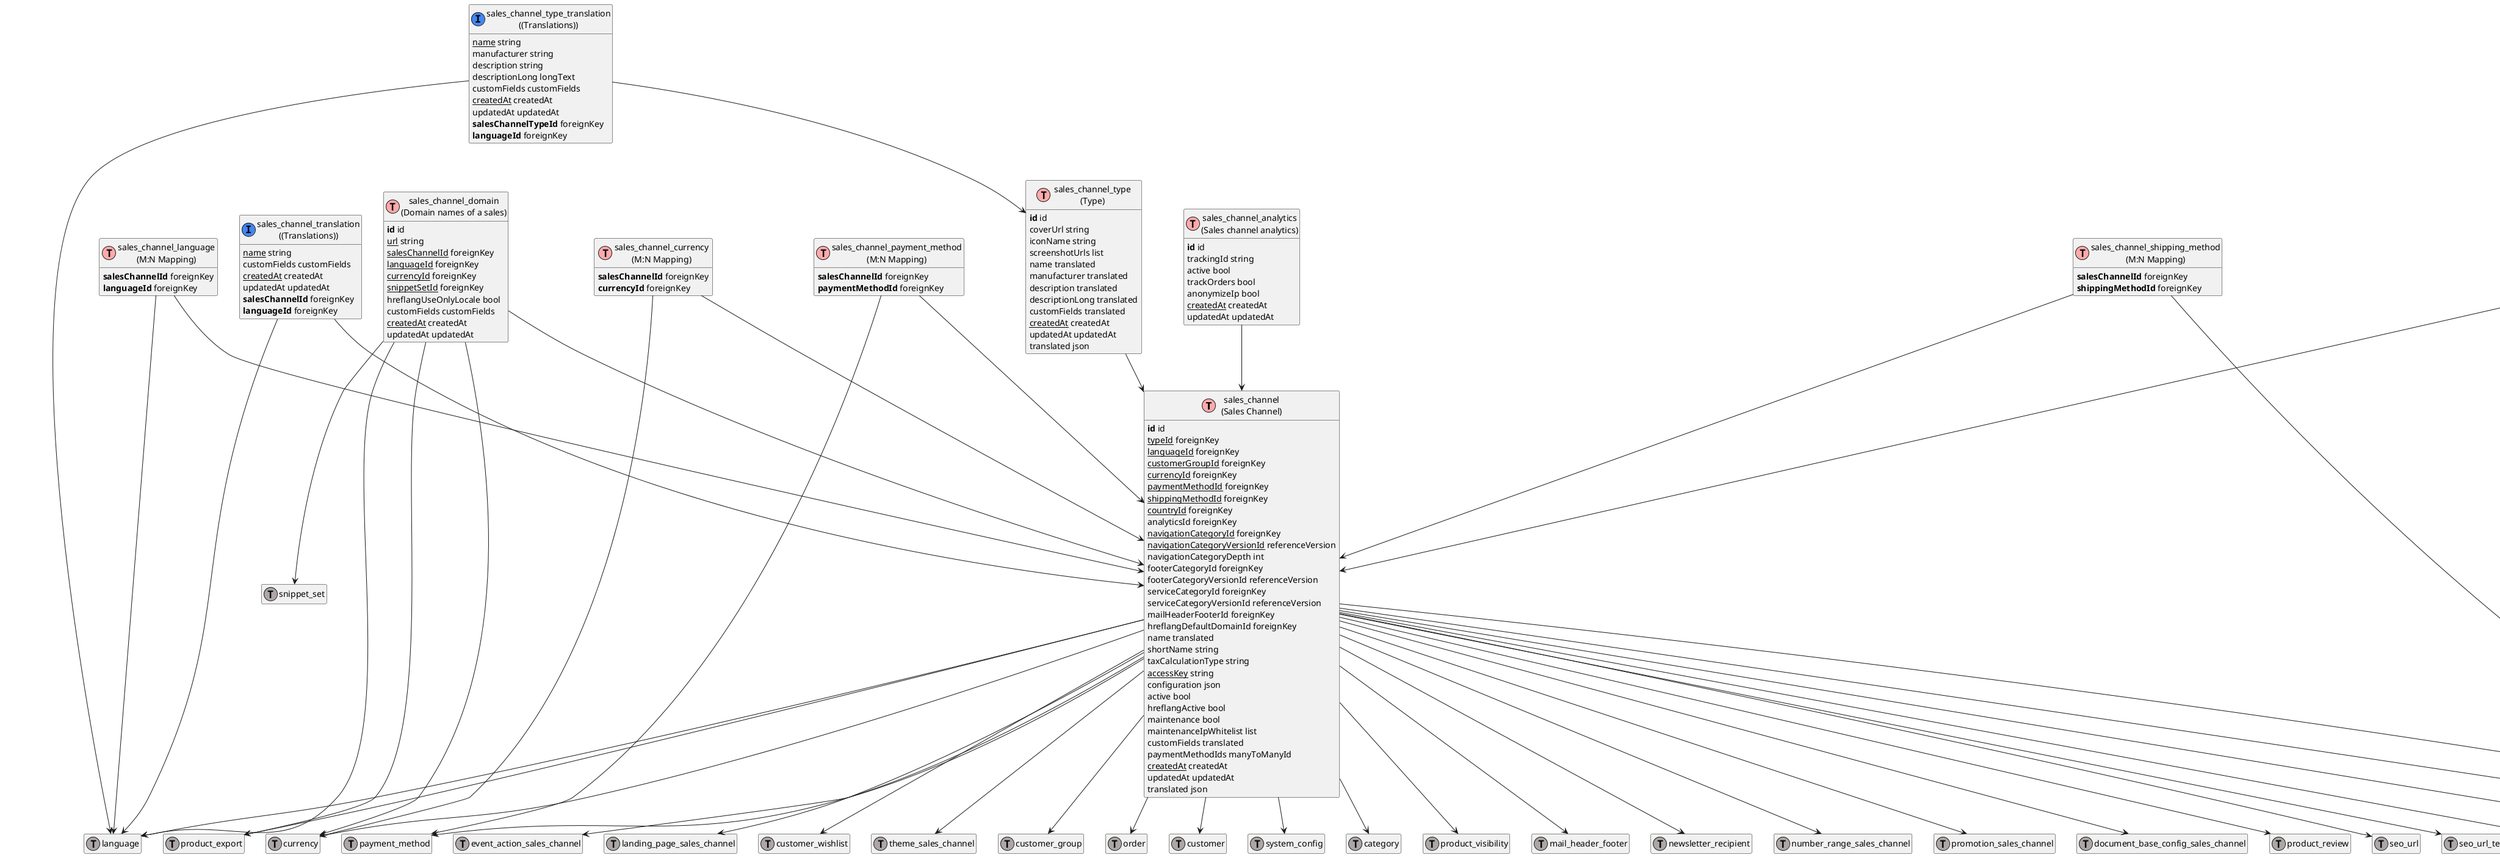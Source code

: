 @startuml
' uncomment the line below if you're using computer with a retina display
' skinparam dpi 300
!define Table(name,desc) class name as "desc" << (T,#FFAAAA) >>
!define ForeignTable(name,desc) class name as "desc" << (T,#ada6a6) >>
!define TranslationTable(name,desc) class name as "desc" << (I,#4286f4) >>
' we use bold for primary key
' green color for unique
' and underscore for not_null
!define primary_key(x) <b>x</b>
!define unique(x) <color:green>x</color>
!define not_null(x) <u>x</u>
' other tags available:
' <i></i>
' <back:COLOR></color>, where color is a color name or html color code
' (#FFAACC)
' see: http://plantuml.com/classes.html#More
hide methods
hide stereotypes
hide empty members
skinparam backgroundColor #FFFFFF

' entities

Table(ShopwareCoreSystemSalesChannelSalesChannelDefinition, "sales_channel\n(Sales Channel)") {
   primary_key(id) id
   not_null(typeId) foreignKey
   not_null(languageId) foreignKey
   not_null(customerGroupId) foreignKey
   not_null(currencyId) foreignKey
   not_null(paymentMethodId) foreignKey
   not_null(shippingMethodId) foreignKey
   not_null(countryId) foreignKey
   analyticsId foreignKey
   not_null(navigationCategoryId) foreignKey
   not_null(navigationCategoryVersionId) referenceVersion
   navigationCategoryDepth int
   footerCategoryId foreignKey
   footerCategoryVersionId referenceVersion
   serviceCategoryId foreignKey
   serviceCategoryVersionId referenceVersion
   mailHeaderFooterId foreignKey
   hreflangDefaultDomainId foreignKey
   name translated
   shortName string
   taxCalculationType string
   not_null(accessKey) string
   configuration json
   active bool
   hreflangActive bool
   maintenance bool
   maintenanceIpWhitelist list
   customFields translated
   paymentMethodIds manyToManyId
   not_null(createdAt) createdAt
   updatedAt updatedAt
   translated json
}
TranslationTable(ShopwareCoreSystemSalesChannelAggregateSalesChannelTranslationSalesChannelTranslationDefinition, "sales_channel_translation\n((Translations))") {
   not_null(name) string
   customFields customFields
   not_null(createdAt) createdAt
   updatedAt updatedAt
   primary_key(salesChannelId) foreignKey
   primary_key(languageId) foreignKey
}
Table(ShopwareCoreSystemSalesChannelAggregateSalesChannelCountrySalesChannelCountryDefinition, "sales_channel_country\n(M:N Mapping)") {
   primary_key(salesChannelId) foreignKey
   primary_key(countryId) foreignKey
}
Table(ShopwareCoreSystemSalesChannelAggregateSalesChannelCurrencySalesChannelCurrencyDefinition, "sales_channel_currency\n(M:N Mapping)") {
   primary_key(salesChannelId) foreignKey
   primary_key(currencyId) foreignKey
}
Table(ShopwareCoreSystemSalesChannelAggregateSalesChannelDomainSalesChannelDomainDefinition, "sales_channel_domain\n(Domain names of a sales)") {
   primary_key(id) id
   not_null(url) string
   not_null(salesChannelId) foreignKey
   not_null(languageId) foreignKey
   not_null(currencyId) foreignKey
   not_null(snippetSetId) foreignKey
   hreflangUseOnlyLocale bool
   customFields customFields
   not_null(createdAt) createdAt
   updatedAt updatedAt
}
Table(ShopwareCoreSystemSalesChannelAggregateSalesChannelLanguageSalesChannelLanguageDefinition, "sales_channel_language\n(M:N Mapping)") {
   primary_key(salesChannelId) foreignKey
   primary_key(languageId) foreignKey
}
Table(ShopwareCoreSystemSalesChannelAggregateSalesChannelPaymentMethodSalesChannelPaymentMethodDefinition, "sales_channel_payment_method\n(M:N Mapping)") {
   primary_key(salesChannelId) foreignKey
   primary_key(paymentMethodId) foreignKey
}
Table(ShopwareCoreSystemSalesChannelAggregateSalesChannelShippingMethodSalesChannelShippingMethodDefinition, "sales_channel_shipping_method\n(M:N Mapping)") {
   primary_key(salesChannelId) foreignKey
   primary_key(shippingMethodId) foreignKey
}
Table(ShopwareCoreSystemSalesChannelAggregateSalesChannelTypeSalesChannelTypeDefinition, "sales_channel_type\n(Type)") {
   primary_key(id) id
   coverUrl string
   iconName string
   screenshotUrls list
   name translated
   manufacturer translated
   description translated
   descriptionLong translated
   customFields translated
   not_null(createdAt) createdAt
   updatedAt updatedAt
   translated json
}
TranslationTable(ShopwareCoreSystemSalesChannelAggregateSalesChannelTypeTranslationSalesChannelTypeTranslationDefinition, "sales_channel_type_translation\n((Translations))") {
   not_null(name) string
   manufacturer string
   description string
   descriptionLong longText
   customFields customFields
   not_null(createdAt) createdAt
   updatedAt updatedAt
   primary_key(salesChannelTypeId) foreignKey
   primary_key(languageId) foreignKey
}
Table(ShopwareCoreSystemSalesChannelAggregateSalesChannelAnalyticsSalesChannelAnalyticsDefinition, "sales_channel_analytics\n(Sales channel analytics)") {
   primary_key(id) id
   trackingId string
   active bool
   trackOrders bool
   anonymizeIp bool
   not_null(createdAt) createdAt
   updatedAt updatedAt
}
ForeignTable(ShopwareCoreSystemLanguageLanguageDefinition, "language") {
}
ForeignTable(ShopwareCoreCheckoutCustomerAggregateCustomerGroupCustomerGroupDefinition, "customer_group") {
}
ForeignTable(ShopwareCoreSystemCurrencyCurrencyDefinition, "currency") {
}
ForeignTable(ShopwareCoreCheckoutPaymentPaymentMethodDefinition, "payment_method") {
}
ForeignTable(ShopwareCoreCheckoutShippingShippingMethodDefinition, "shipping_method") {
}
ForeignTable(ShopwareCoreSystemCountryCountryDefinition, "country") {
}
ForeignTable(ShopwareCoreCheckoutOrderOrderDefinition, "order") {
}
ForeignTable(ShopwareCoreCheckoutCustomerCustomerDefinition, "customer") {
}
ForeignTable(ShopwareCoreSystemSystemConfigSystemConfigDefinition, "system_config") {
}
ForeignTable(ShopwareCoreContentCategoryCategoryDefinition, "category") {
}
ForeignTable(ShopwareCoreContentProductAggregateProductVisibilityProductVisibilityDefinition, "product_visibility") {
}
ForeignTable(ShopwareCoreContentMailTemplateAggregateMailHeaderFooterMailHeaderFooterDefinition, "mail_header_footer") {
}
ForeignTable(ShopwareCoreContentNewsletterAggregateNewsletterRecipientNewsletterRecipientDefinition, "newsletter_recipient") {
}
ForeignTable(ShopwareCoreSystemNumberRangeAggregateNumberRangeSalesChannelNumberRangeSalesChannelDefinition, "number_range_sales_channel") {
}
ForeignTable(ShopwareCoreCheckoutPromotionAggregatePromotionSalesChannelPromotionSalesChannelDefinition, "promotion_sales_channel") {
}
ForeignTable(ShopwareCoreCheckoutDocumentAggregateDocumentBaseConfigSalesChannelDocumentBaseConfigSalesChannelDefinition, "document_base_config_sales_channel") {
}
ForeignTable(ShopwareCoreContentProductAggregateProductReviewProductReviewDefinition, "product_review") {
}
ForeignTable(ShopwareCoreContentSeoSeoUrlSeoUrlDefinition, "seo_url") {
}
ForeignTable(ShopwareCoreContentSeoSeoUrlTemplateSeoUrlTemplateDefinition, "seo_url_template") {
}
ForeignTable(ShopwareCoreContentSeoMainCategoryMainCategoryDefinition, "main_category") {
}
ForeignTable(ShopwareCoreContentProductExportProductExportDefinition, "product_export") {
}
ForeignTable(ShopwareCoreCheckoutCustomerAggregateCustomerGroupRegistrationSalesChannelCustomerGroupRegistrationSalesChannelDefinition, "customer_group_registration_sales_channels") {
}
ForeignTable(ShopwareCoreFrameworkEventEventActionAggregateEventActionSalesChannelEventActionSalesChannelDefinition, "event_action_sales_channel") {
}
ForeignTable(ShopwareCoreContentLandingPageAggregateLandingPageSalesChannelLandingPageSalesChannelDefinition, "landing_page_sales_channel") {
}
ForeignTable(ShopwareCoreCheckoutCustomerAggregateCustomerWishlistCustomerWishlistDefinition, "customer_wishlist") {
}
ForeignTable(ShopwareStorefrontThemeAggregateThemeSalesChannelDefinition, "theme_sales_channel") {
}
ForeignTable(ShopwareCoreSystemSnippetAggregateSnippetSetSnippetSetDefinition, "snippet_set") {
}

' relationshipd

ShopwareCoreSystemSalesChannelAggregateSalesChannelTranslationSalesChannelTranslationDefinition --> ShopwareCoreSystemSalesChannelSalesChannelDefinition
ShopwareCoreSystemSalesChannelAggregateSalesChannelCurrencySalesChannelCurrencyDefinition --> ShopwareCoreSystemSalesChannelSalesChannelDefinition
ShopwareCoreSystemSalesChannelAggregateSalesChannelLanguageSalesChannelLanguageDefinition --> ShopwareCoreSystemSalesChannelSalesChannelDefinition
ShopwareCoreSystemSalesChannelAggregateSalesChannelCountrySalesChannelCountryDefinition --> ShopwareCoreSystemSalesChannelSalesChannelDefinition
ShopwareCoreSystemSalesChannelAggregateSalesChannelPaymentMethodSalesChannelPaymentMethodDefinition --> ShopwareCoreSystemSalesChannelSalesChannelDefinition
ShopwareCoreSystemSalesChannelAggregateSalesChannelShippingMethodSalesChannelShippingMethodDefinition --> ShopwareCoreSystemSalesChannelSalesChannelDefinition
ShopwareCoreSystemSalesChannelAggregateSalesChannelTypeSalesChannelTypeDefinition --> ShopwareCoreSystemSalesChannelSalesChannelDefinition
ShopwareCoreSystemSalesChannelSalesChannelDefinition --> ShopwareCoreSystemLanguageLanguageDefinition
ShopwareCoreSystemSalesChannelSalesChannelDefinition --> ShopwareCoreCheckoutCustomerAggregateCustomerGroupCustomerGroupDefinition
ShopwareCoreSystemSalesChannelSalesChannelDefinition --> ShopwareCoreSystemCurrencyCurrencyDefinition
ShopwareCoreSystemSalesChannelSalesChannelDefinition --> ShopwareCoreCheckoutPaymentPaymentMethodDefinition
ShopwareCoreSystemSalesChannelSalesChannelDefinition --> ShopwareCoreCheckoutShippingShippingMethodDefinition
ShopwareCoreSystemSalesChannelSalesChannelDefinition --> ShopwareCoreSystemCountryCountryDefinition
ShopwareCoreSystemSalesChannelSalesChannelDefinition --> ShopwareCoreCheckoutOrderOrderDefinition
ShopwareCoreSystemSalesChannelSalesChannelDefinition --> ShopwareCoreCheckoutCustomerCustomerDefinition
ShopwareCoreSystemSalesChannelAggregateSalesChannelDomainSalesChannelDomainDefinition --> ShopwareCoreSystemSalesChannelSalesChannelDefinition
ShopwareCoreSystemSalesChannelSalesChannelDefinition --> ShopwareCoreSystemSystemConfigSystemConfigDefinition
ShopwareCoreSystemSalesChannelSalesChannelDefinition --> ShopwareCoreContentCategoryCategoryDefinition
ShopwareCoreSystemSalesChannelSalesChannelDefinition --> ShopwareCoreContentProductAggregateProductVisibilityProductVisibilityDefinition
ShopwareCoreSystemSalesChannelSalesChannelDefinition --> ShopwareCoreContentMailTemplateAggregateMailHeaderFooterMailHeaderFooterDefinition
ShopwareCoreSystemSalesChannelSalesChannelDefinition --> ShopwareCoreContentNewsletterAggregateNewsletterRecipientNewsletterRecipientDefinition
ShopwareCoreSystemSalesChannelSalesChannelDefinition --> ShopwareCoreSystemNumberRangeAggregateNumberRangeSalesChannelNumberRangeSalesChannelDefinition
ShopwareCoreSystemSalesChannelSalesChannelDefinition --> ShopwareCoreCheckoutPromotionAggregatePromotionSalesChannelPromotionSalesChannelDefinition
ShopwareCoreSystemSalesChannelSalesChannelDefinition --> ShopwareCoreCheckoutDocumentAggregateDocumentBaseConfigSalesChannelDocumentBaseConfigSalesChannelDefinition
ShopwareCoreSystemSalesChannelSalesChannelDefinition --> ShopwareCoreContentProductAggregateProductReviewProductReviewDefinition
ShopwareCoreSystemSalesChannelSalesChannelDefinition --> ShopwareCoreContentSeoSeoUrlSeoUrlDefinition
ShopwareCoreSystemSalesChannelSalesChannelDefinition --> ShopwareCoreContentSeoSeoUrlTemplateSeoUrlTemplateDefinition
ShopwareCoreSystemSalesChannelSalesChannelDefinition --> ShopwareCoreContentSeoMainCategoryMainCategoryDefinition
ShopwareCoreSystemSalesChannelSalesChannelDefinition --> ShopwareCoreContentProductExportProductExportDefinition
ShopwareCoreSystemSalesChannelAggregateSalesChannelAnalyticsSalesChannelAnalyticsDefinition --> ShopwareCoreSystemSalesChannelSalesChannelDefinition
ShopwareCoreSystemSalesChannelSalesChannelDefinition --> ShopwareCoreCheckoutCustomerAggregateCustomerGroupRegistrationSalesChannelCustomerGroupRegistrationSalesChannelDefinition
ShopwareCoreSystemSalesChannelSalesChannelDefinition --> ShopwareCoreFrameworkEventEventActionAggregateEventActionSalesChannelEventActionSalesChannelDefinition
ShopwareCoreSystemSalesChannelSalesChannelDefinition --> ShopwareCoreContentLandingPageAggregateLandingPageSalesChannelLandingPageSalesChannelDefinition
ShopwareCoreSystemSalesChannelSalesChannelDefinition --> ShopwareCoreCheckoutCustomerAggregateCustomerWishlistCustomerWishlistDefinition
ShopwareCoreSystemSalesChannelSalesChannelDefinition --> ShopwareStorefrontThemeAggregateThemeSalesChannelDefinition
ShopwareCoreSystemSalesChannelAggregateSalesChannelTranslationSalesChannelTranslationDefinition --> ShopwareCoreSystemLanguageLanguageDefinition
ShopwareCoreSystemSalesChannelAggregateSalesChannelCountrySalesChannelCountryDefinition --> ShopwareCoreSystemCountryCountryDefinition
ShopwareCoreSystemSalesChannelAggregateSalesChannelCurrencySalesChannelCurrencyDefinition --> ShopwareCoreSystemCurrencyCurrencyDefinition
ShopwareCoreSystemSalesChannelAggregateSalesChannelDomainSalesChannelDomainDefinition --> ShopwareCoreSystemLanguageLanguageDefinition
ShopwareCoreSystemSalesChannelAggregateSalesChannelDomainSalesChannelDomainDefinition --> ShopwareCoreSystemCurrencyCurrencyDefinition
ShopwareCoreSystemSalesChannelAggregateSalesChannelDomainSalesChannelDomainDefinition --> ShopwareCoreSystemSnippetAggregateSnippetSetSnippetSetDefinition
ShopwareCoreSystemSalesChannelAggregateSalesChannelDomainSalesChannelDomainDefinition --> ShopwareCoreContentProductExportProductExportDefinition
ShopwareCoreSystemSalesChannelAggregateSalesChannelLanguageSalesChannelLanguageDefinition --> ShopwareCoreSystemLanguageLanguageDefinition
ShopwareCoreSystemSalesChannelAggregateSalesChannelPaymentMethodSalesChannelPaymentMethodDefinition --> ShopwareCoreCheckoutPaymentPaymentMethodDefinition
ShopwareCoreSystemSalesChannelAggregateSalesChannelShippingMethodSalesChannelShippingMethodDefinition --> ShopwareCoreCheckoutShippingShippingMethodDefinition
ShopwareCoreSystemSalesChannelAggregateSalesChannelTypeTranslationSalesChannelTypeTranslationDefinition --> ShopwareCoreSystemSalesChannelAggregateSalesChannelTypeSalesChannelTypeDefinition
ShopwareCoreSystemSalesChannelAggregateSalesChannelTypeTranslationSalesChannelTypeTranslationDefinition --> ShopwareCoreSystemLanguageLanguageDefinition
@enduml
